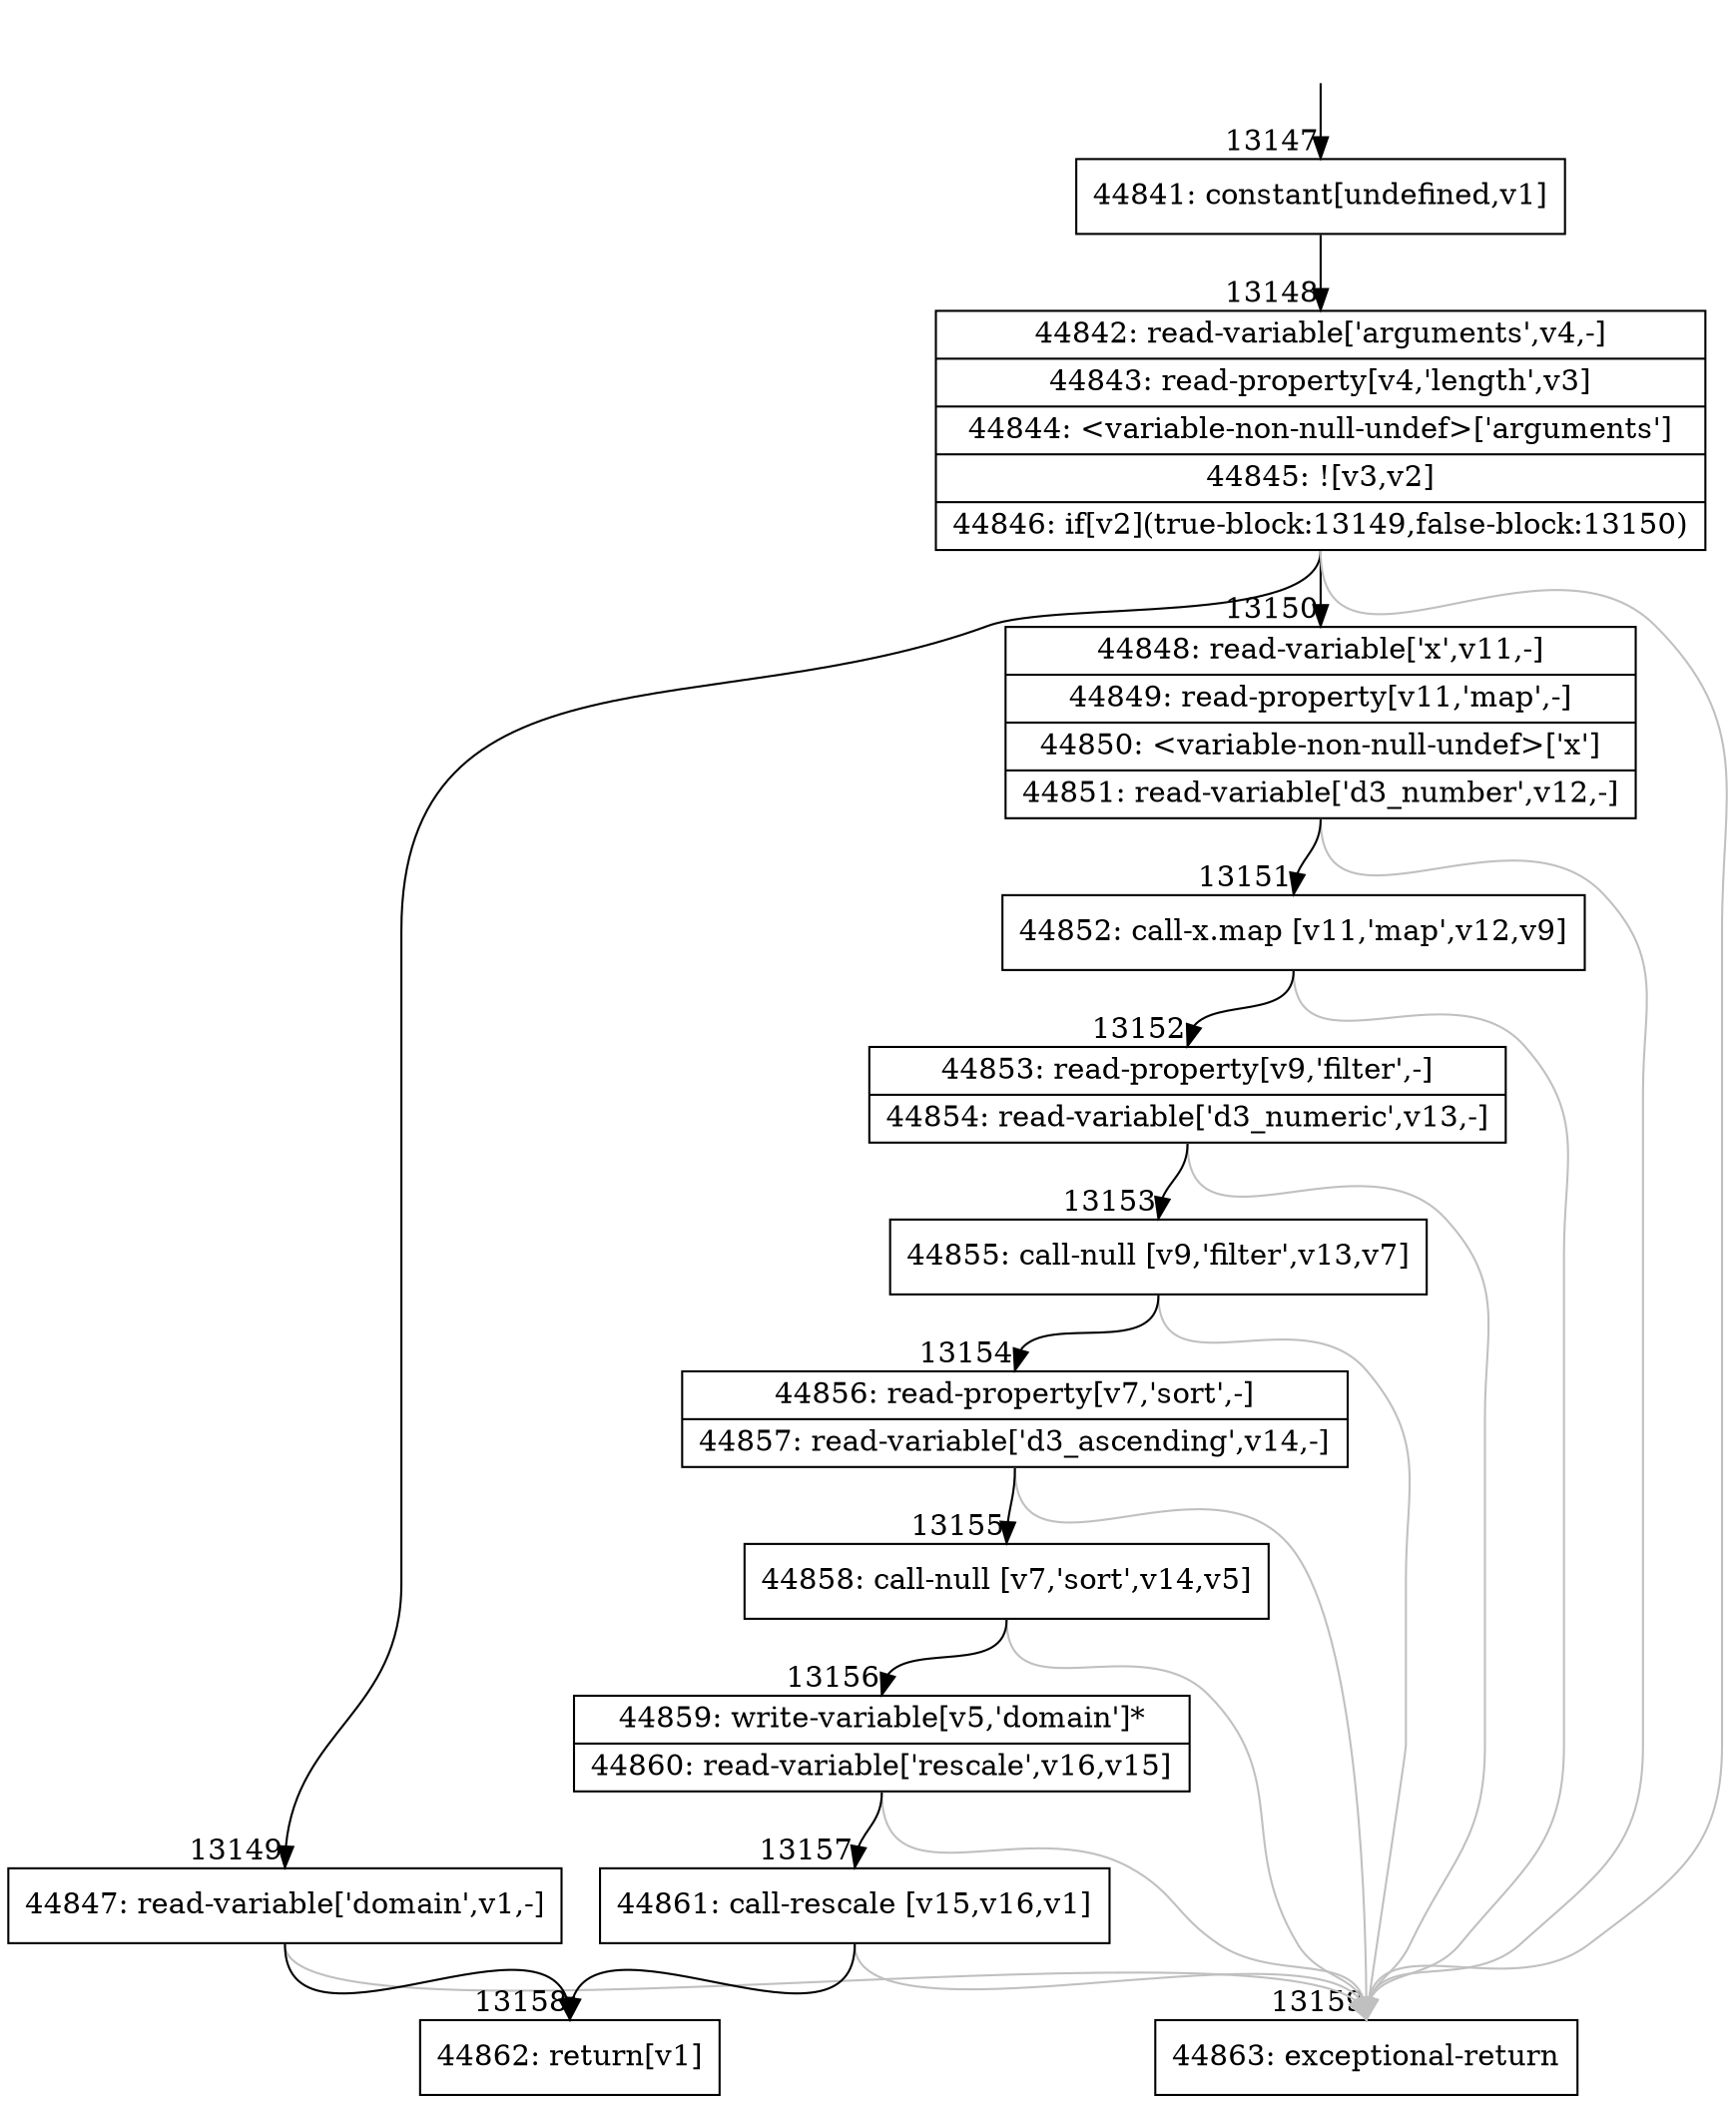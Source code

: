 digraph {
rankdir="TD"
BB_entry1222[shape=none,label=""];
BB_entry1222 -> BB13147 [tailport=s, headport=n, headlabel="    13147"]
BB13147 [shape=record label="{44841: constant[undefined,v1]}" ] 
BB13147 -> BB13148 [tailport=s, headport=n, headlabel="      13148"]
BB13148 [shape=record label="{44842: read-variable['arguments',v4,-]|44843: read-property[v4,'length',v3]|44844: \<variable-non-null-undef\>['arguments']|44845: ![v3,v2]|44846: if[v2](true-block:13149,false-block:13150)}" ] 
BB13148 -> BB13149 [tailport=s, headport=n, headlabel="      13149"]
BB13148 -> BB13150 [tailport=s, headport=n, headlabel="      13150"]
BB13148 -> BB13159 [tailport=s, headport=n, color=gray, headlabel="      13159"]
BB13149 [shape=record label="{44847: read-variable['domain',v1,-]}" ] 
BB13149 -> BB13158 [tailport=s, headport=n, headlabel="      13158"]
BB13149 -> BB13159 [tailport=s, headport=n, color=gray]
BB13150 [shape=record label="{44848: read-variable['x',v11,-]|44849: read-property[v11,'map',-]|44850: \<variable-non-null-undef\>['x']|44851: read-variable['d3_number',v12,-]}" ] 
BB13150 -> BB13151 [tailport=s, headport=n, headlabel="      13151"]
BB13150 -> BB13159 [tailport=s, headport=n, color=gray]
BB13151 [shape=record label="{44852: call-x.map [v11,'map',v12,v9]}" ] 
BB13151 -> BB13152 [tailport=s, headport=n, headlabel="      13152"]
BB13151 -> BB13159 [tailport=s, headport=n, color=gray]
BB13152 [shape=record label="{44853: read-property[v9,'filter',-]|44854: read-variable['d3_numeric',v13,-]}" ] 
BB13152 -> BB13153 [tailport=s, headport=n, headlabel="      13153"]
BB13152 -> BB13159 [tailport=s, headport=n, color=gray]
BB13153 [shape=record label="{44855: call-null [v9,'filter',v13,v7]}" ] 
BB13153 -> BB13154 [tailport=s, headport=n, headlabel="      13154"]
BB13153 -> BB13159 [tailport=s, headport=n, color=gray]
BB13154 [shape=record label="{44856: read-property[v7,'sort',-]|44857: read-variable['d3_ascending',v14,-]}" ] 
BB13154 -> BB13155 [tailport=s, headport=n, headlabel="      13155"]
BB13154 -> BB13159 [tailport=s, headport=n, color=gray]
BB13155 [shape=record label="{44858: call-null [v7,'sort',v14,v5]}" ] 
BB13155 -> BB13156 [tailport=s, headport=n, headlabel="      13156"]
BB13155 -> BB13159 [tailport=s, headport=n, color=gray]
BB13156 [shape=record label="{44859: write-variable[v5,'domain']*|44860: read-variable['rescale',v16,v15]}" ] 
BB13156 -> BB13157 [tailport=s, headport=n, headlabel="      13157"]
BB13156 -> BB13159 [tailport=s, headport=n, color=gray]
BB13157 [shape=record label="{44861: call-rescale [v15,v16,v1]}" ] 
BB13157 -> BB13158 [tailport=s, headport=n]
BB13157 -> BB13159 [tailport=s, headport=n, color=gray]
BB13158 [shape=record label="{44862: return[v1]}" ] 
BB13159 [shape=record label="{44863: exceptional-return}" ] 
//#$~ 7835
}
